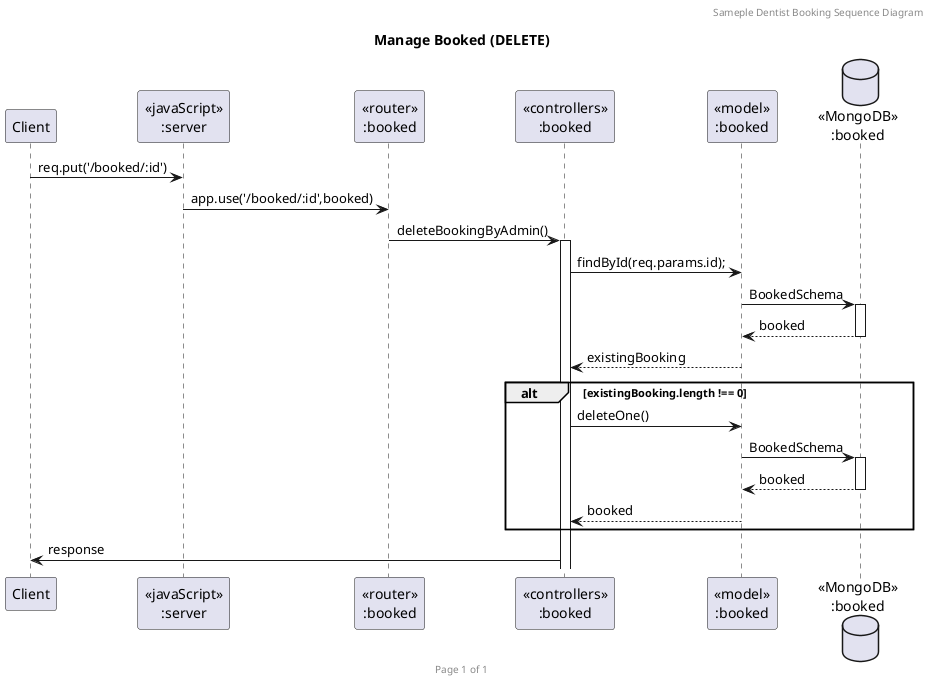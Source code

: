 @startuml Manage Booked (DELETE)

header Sameple Dentist Booking Sequence Diagram
footer Page %page% of %lastpage%
title "Manage Booked (DELETE)"

participant "Client" as client
participant "<<javaScript>>\n:server" as server
participant "<<router>>\n:booked" as routerBooked
participant "<<controllers>>\n:booked" as controllersBooked
participant "<<model>>\n:booked" as modelBooked
database "<<MongoDB>>\n:booked" as BookedDatabase


client->server: req.put('/booked/:id')
server->routerBooked: app.use('/booked/:id',booked)
routerBooked -> controllersBooked: deleteBookingByAdmin()
activate controllersBooked
controllersBooked->modelBooked: findById(req.params.id);
modelBooked ->BookedDatabase ++: BookedSchema
BookedDatabase --> modelBooked --: booked
modelBooked-->controllersBooked: existingBooking
alt   existingBooking.length !== 0
    controllersBooked->modelBooked: deleteOne()
    modelBooked ->BookedDatabase ++: BookedSchema
    BookedDatabase --> modelBooked --: booked
    modelBooked-->controllersBooked: booked
end

controllersBooked->client: response

@enduml